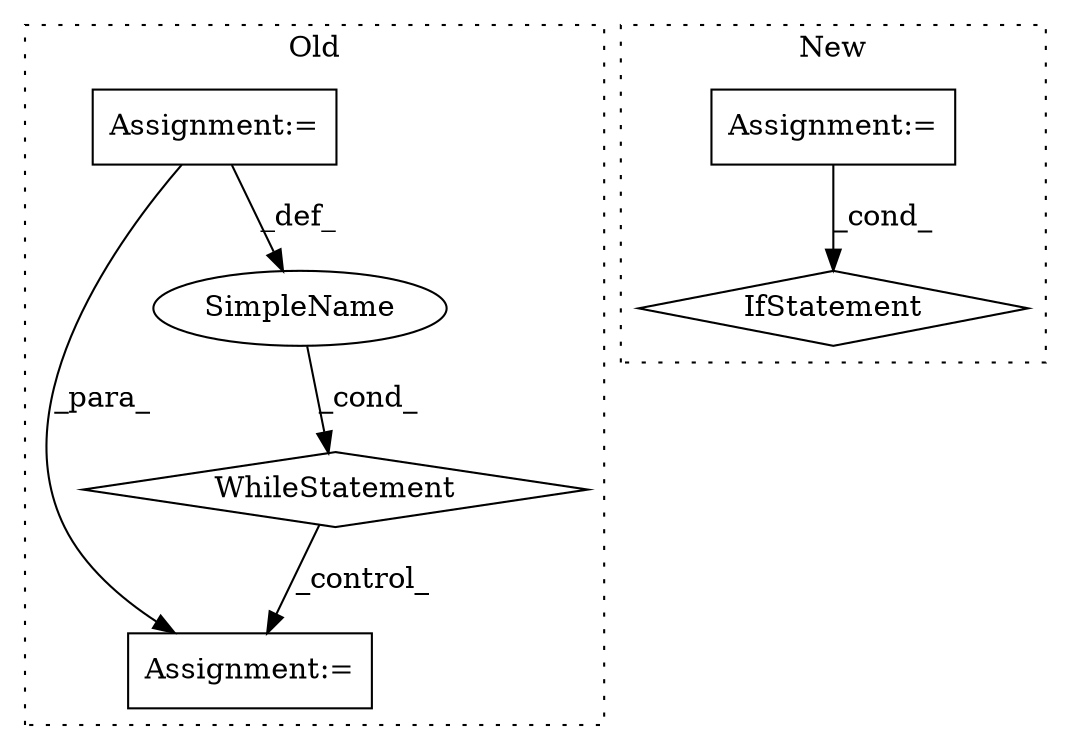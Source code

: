 digraph G {
subgraph cluster0 {
1 [label="WhileStatement" a="61" s="5616,5653" l="7,2" shape="diamond"];
3 [label="Assignment:=" a="7" s="5886" l="1" shape="box"];
4 [label="SimpleName" a="42" s="" l="" shape="ellipse"];
5 [label="Assignment:=" a="7" s="5584" l="1" shape="box"];
label = "Old";
style="dotted";
}
subgraph cluster1 {
2 [label="IfStatement" a="25" s="7998,8013" l="4,2" shape="diamond"];
6 [label="Assignment:=" a="7" s="7911,7988" l="53,2" shape="box"];
label = "New";
style="dotted";
}
1 -> 3 [label="_control_"];
4 -> 1 [label="_cond_"];
5 -> 3 [label="_para_"];
5 -> 4 [label="_def_"];
6 -> 2 [label="_cond_"];
}